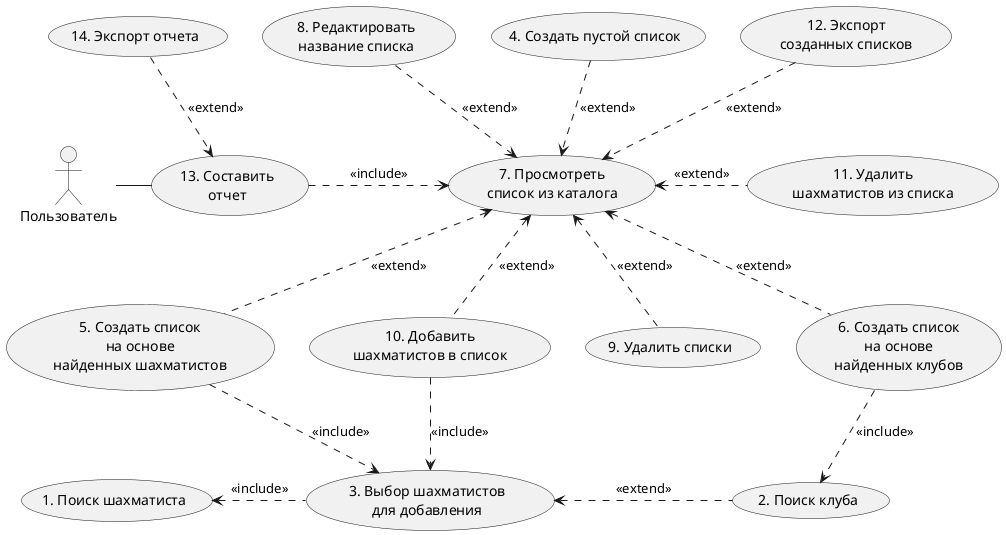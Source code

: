 ﻿@startuml

actor Пользователь as user

usecase (1. Поиск шахматиста) as searchPlayer  
usecase (2. Поиск клуба) as searchClub
usecase (3. Выбор шахматистов\nдля добавления) as choosePlayers 
usecase (4. Создать пустой список) as createEmpty
    usecase (5. Создать список\nна основе\nнайденных шахматистов) as createByPlayers 
    usecase (6. Создать список\nна основе\nнайденных клубов) as createByClubs 
    usecase (7. Просмотреть\nсписок из каталога) as readList 
    usecase (8. Редактировать\nназвание списка) as editList
    usecase (9. Удалить списки) as deleteList
    usecase (10. Добавить\nшахматистов в список) as addPlayer 
    usecase (11. Удалить\nшахматистов из списка) as deletePlayer
    usecase (12. Экспорт\nсозданных списков) as exportList
    usecase (13. Составить\nотчет) as createDashboard 
    usecase (14. Экспорт отчета) as exportDashboard

    user - createDashboard
        createDashboard <.u. exportDashboard : <<extend>>
        createDashboard .r.> readList : <<include>>
            readList <.u. createEmpty : <<extend>>
            readList <.. createByClubs : <<extend>>
                createByClubs ..> searchClub : <<include>>
            readList <.. createByPlayers : <<extend>>
                createByPlayers ..> choosePlayers : <<include>>
                    choosePlayers .l.> searchPlayer : <<include>>
                    choosePlayers <. searchClub : <<extend>>
            readList <.u. editList : <<extend>>
            readList <.. deleteList : <<extend>>
            readList <.u. exportList : <<extend>>
            readList <. deletePlayer : <<extend>>
            readList <.. addPlayer : <<extend>>
                addPlayer ..> choosePlayers : <<include>>
}

@enduml